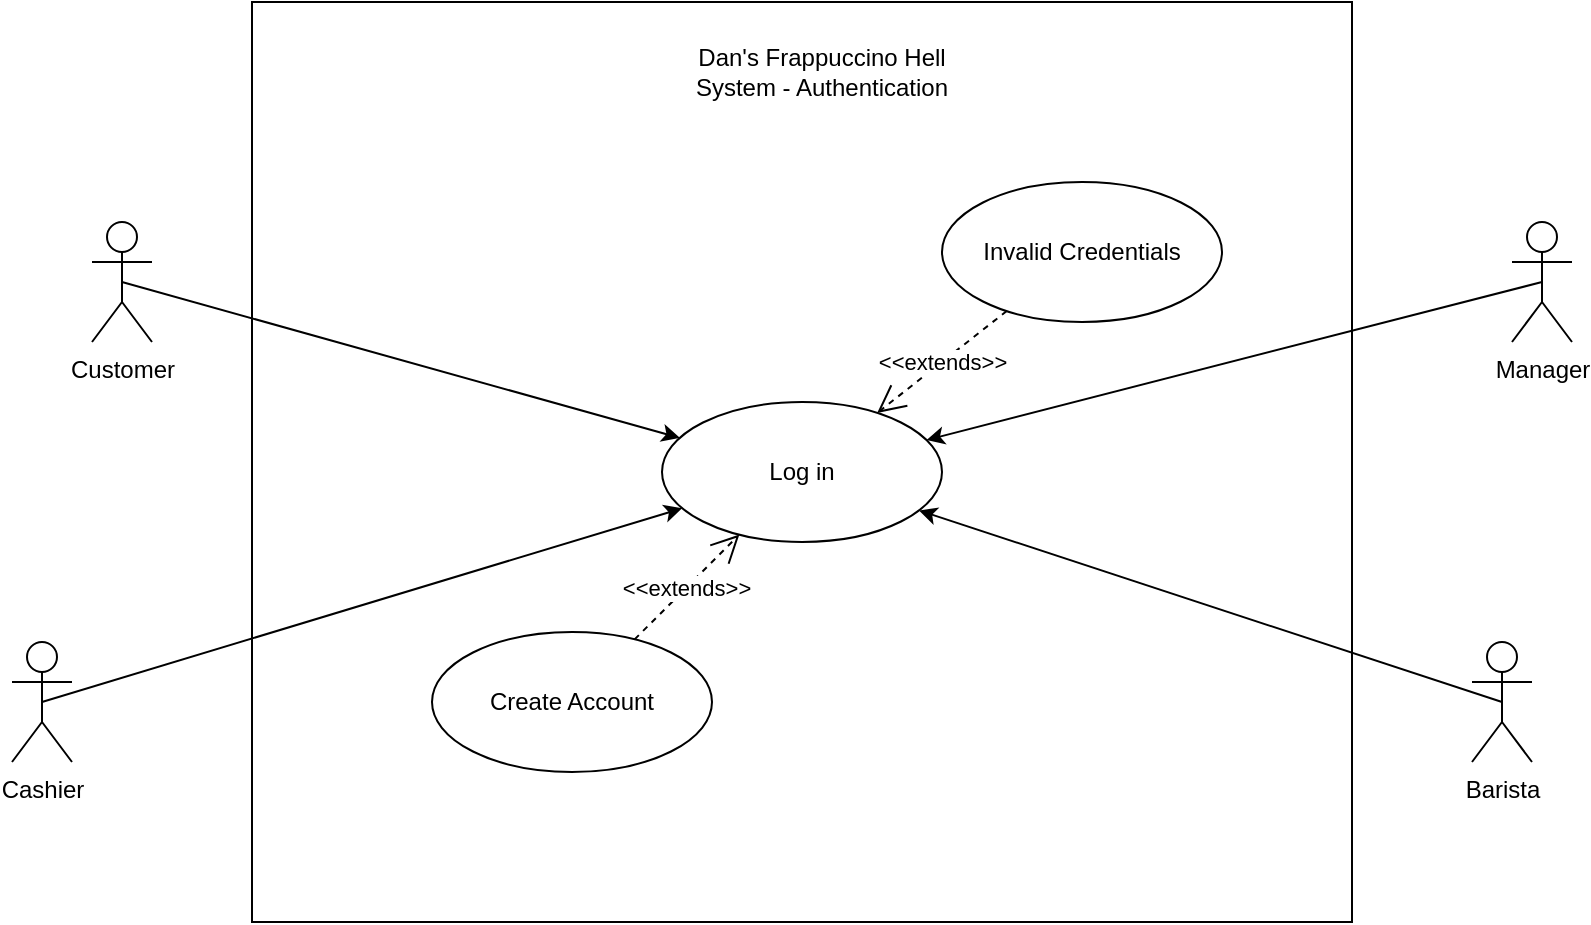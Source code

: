 <mxfile>
    <diagram id="rfjSN9cdk0lPBWMgBJ06" name="Page-1">
        <mxGraphModel dx="1844" dy="890" grid="1" gridSize="10" guides="1" tooltips="1" connect="1" arrows="1" fold="1" page="1" pageScale="1" pageWidth="850" pageHeight="1100" math="0" shadow="0">
            <root>
                <mxCell id="0"/>
                <mxCell id="1" parent="0"/>
                <mxCell id="zSOSA6TjUo3DJ6Rty31Y-2" value="" style="rounded=0;whiteSpace=wrap;html=1;" parent="1" vertex="1">
                    <mxGeometry x="140" y="90" width="550" height="460" as="geometry"/>
                </mxCell>
                <mxCell id="3" style="edgeStyle=none;html=1;exitX=0.5;exitY=0.5;exitDx=0;exitDy=0;exitPerimeter=0;" parent="1" source="zSOSA6TjUo3DJ6Rty31Y-3" target="zSOSA6TjUo3DJ6Rty31Y-7" edge="1">
                    <mxGeometry relative="1" as="geometry"/>
                </mxCell>
                <mxCell id="zSOSA6TjUo3DJ6Rty31Y-3" value="Customer" style="shape=umlActor;verticalLabelPosition=bottom;verticalAlign=top;html=1;outlineConnect=0;" parent="1" vertex="1">
                    <mxGeometry x="60" y="200" width="30" height="60" as="geometry"/>
                </mxCell>
                <mxCell id="4" style="edgeStyle=none;html=1;exitX=0.5;exitY=0.5;exitDx=0;exitDy=0;exitPerimeter=0;" parent="1" source="zSOSA6TjUo3DJ6Rty31Y-4" target="zSOSA6TjUo3DJ6Rty31Y-7" edge="1">
                    <mxGeometry relative="1" as="geometry"/>
                </mxCell>
                <mxCell id="zSOSA6TjUo3DJ6Rty31Y-4" value="Cashier" style="shape=umlActor;verticalLabelPosition=bottom;verticalAlign=top;html=1;outlineConnect=0;" parent="1" vertex="1">
                    <mxGeometry x="20" y="410" width="30" height="60" as="geometry"/>
                </mxCell>
                <mxCell id="2" style="edgeStyle=none;html=1;exitX=0.5;exitY=0.5;exitDx=0;exitDy=0;exitPerimeter=0;" parent="1" source="zSOSA6TjUo3DJ6Rty31Y-5" target="zSOSA6TjUo3DJ6Rty31Y-7" edge="1">
                    <mxGeometry relative="1" as="geometry"/>
                </mxCell>
                <mxCell id="zSOSA6TjUo3DJ6Rty31Y-5" value="Manager" style="shape=umlActor;verticalLabelPosition=bottom;verticalAlign=top;html=1;outlineConnect=0;" parent="1" vertex="1">
                    <mxGeometry x="770" y="200" width="30" height="60" as="geometry"/>
                </mxCell>
                <mxCell id="5" style="edgeStyle=none;html=1;exitX=0.5;exitY=0.5;exitDx=0;exitDy=0;exitPerimeter=0;" parent="1" source="zSOSA6TjUo3DJ6Rty31Y-6" target="zSOSA6TjUo3DJ6Rty31Y-7" edge="1">
                    <mxGeometry relative="1" as="geometry"/>
                </mxCell>
                <mxCell id="zSOSA6TjUo3DJ6Rty31Y-6" value="Barista" style="shape=umlActor;verticalLabelPosition=bottom;verticalAlign=top;html=1;outlineConnect=0;" parent="1" vertex="1">
                    <mxGeometry x="750" y="410" width="30" height="60" as="geometry"/>
                </mxCell>
                <mxCell id="zSOSA6TjUo3DJ6Rty31Y-7" value="Log in" style="ellipse;whiteSpace=wrap;html=1;" parent="1" vertex="1">
                    <mxGeometry x="345" y="290" width="140" height="70" as="geometry"/>
                </mxCell>
                <mxCell id="zSOSA6TjUo3DJ6Rty31Y-19" value="Create Account" style="ellipse;whiteSpace=wrap;html=1;" parent="1" vertex="1">
                    <mxGeometry x="230" y="405" width="140" height="70" as="geometry"/>
                </mxCell>
                <mxCell id="zSOSA6TjUo3DJ6Rty31Y-20" value="Dan's Frappuccino Hell System - Authentication" style="text;html=1;strokeColor=none;fillColor=none;align=center;verticalAlign=middle;whiteSpace=wrap;rounded=0;" parent="1" vertex="1">
                    <mxGeometry x="360" y="110" width="130" height="30" as="geometry"/>
                </mxCell>
                <mxCell id="zSOSA6TjUo3DJ6Rty31Y-37" value="&amp;lt;&amp;lt;extends&amp;gt;&amp;gt;" style="endArrow=open;endSize=12;dashed=1;html=1;rounded=0;" parent="1" source="zSOSA6TjUo3DJ6Rty31Y-19" target="zSOSA6TjUo3DJ6Rty31Y-7" edge="1">
                    <mxGeometry width="160" relative="1" as="geometry">
                        <mxPoint x="430.471" y="490.525" as="sourcePoint"/>
                        <mxPoint x="419.537" y="459.483" as="targetPoint"/>
                        <Array as="points"/>
                    </mxGeometry>
                </mxCell>
                <mxCell id="6" value="Invalid Credentials" style="ellipse;whiteSpace=wrap;html=1;" parent="1" vertex="1">
                    <mxGeometry x="485" y="180" width="140" height="70" as="geometry"/>
                </mxCell>
                <mxCell id="7" value="&amp;lt;&amp;lt;extends&amp;gt;&amp;gt;" style="endArrow=open;endSize=12;dashed=1;html=1;rounded=0;" parent="1" source="6" target="zSOSA6TjUo3DJ6Rty31Y-7" edge="1">
                    <mxGeometry width="160" relative="1" as="geometry">
                        <mxPoint x="640.471" y="564.535" as="sourcePoint"/>
                        <mxPoint x="592.462" y="519.999" as="targetPoint"/>
                        <Array as="points"/>
                    </mxGeometry>
                </mxCell>
            </root>
        </mxGraphModel>
    </diagram>
</mxfile>